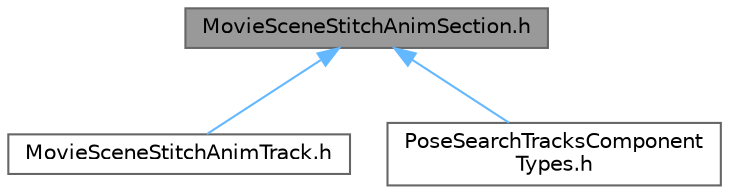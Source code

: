 digraph "MovieSceneStitchAnimSection.h"
{
 // INTERACTIVE_SVG=YES
 // LATEX_PDF_SIZE
  bgcolor="transparent";
  edge [fontname=Helvetica,fontsize=10,labelfontname=Helvetica,labelfontsize=10];
  node [fontname=Helvetica,fontsize=10,shape=box,height=0.2,width=0.4];
  Node1 [id="Node000001",label="MovieSceneStitchAnimSection.h",height=0.2,width=0.4,color="gray40", fillcolor="grey60", style="filled", fontcolor="black",tooltip=" "];
  Node1 -> Node2 [id="edge1_Node000001_Node000002",dir="back",color="steelblue1",style="solid",tooltip=" "];
  Node2 [id="Node000002",label="MovieSceneStitchAnimTrack.h",height=0.2,width=0.4,color="grey40", fillcolor="white", style="filled",URL="$d3/d17/MovieSceneStitchAnimTrack_8h.html",tooltip=" "];
  Node1 -> Node3 [id="edge2_Node000001_Node000003",dir="back",color="steelblue1",style="solid",tooltip=" "];
  Node3 [id="Node000003",label="PoseSearchTracksComponent\lTypes.h",height=0.2,width=0.4,color="grey40", fillcolor="white", style="filled",URL="$d8/d7d/PoseSearchTracksComponentTypes_8h.html",tooltip=" "];
}
